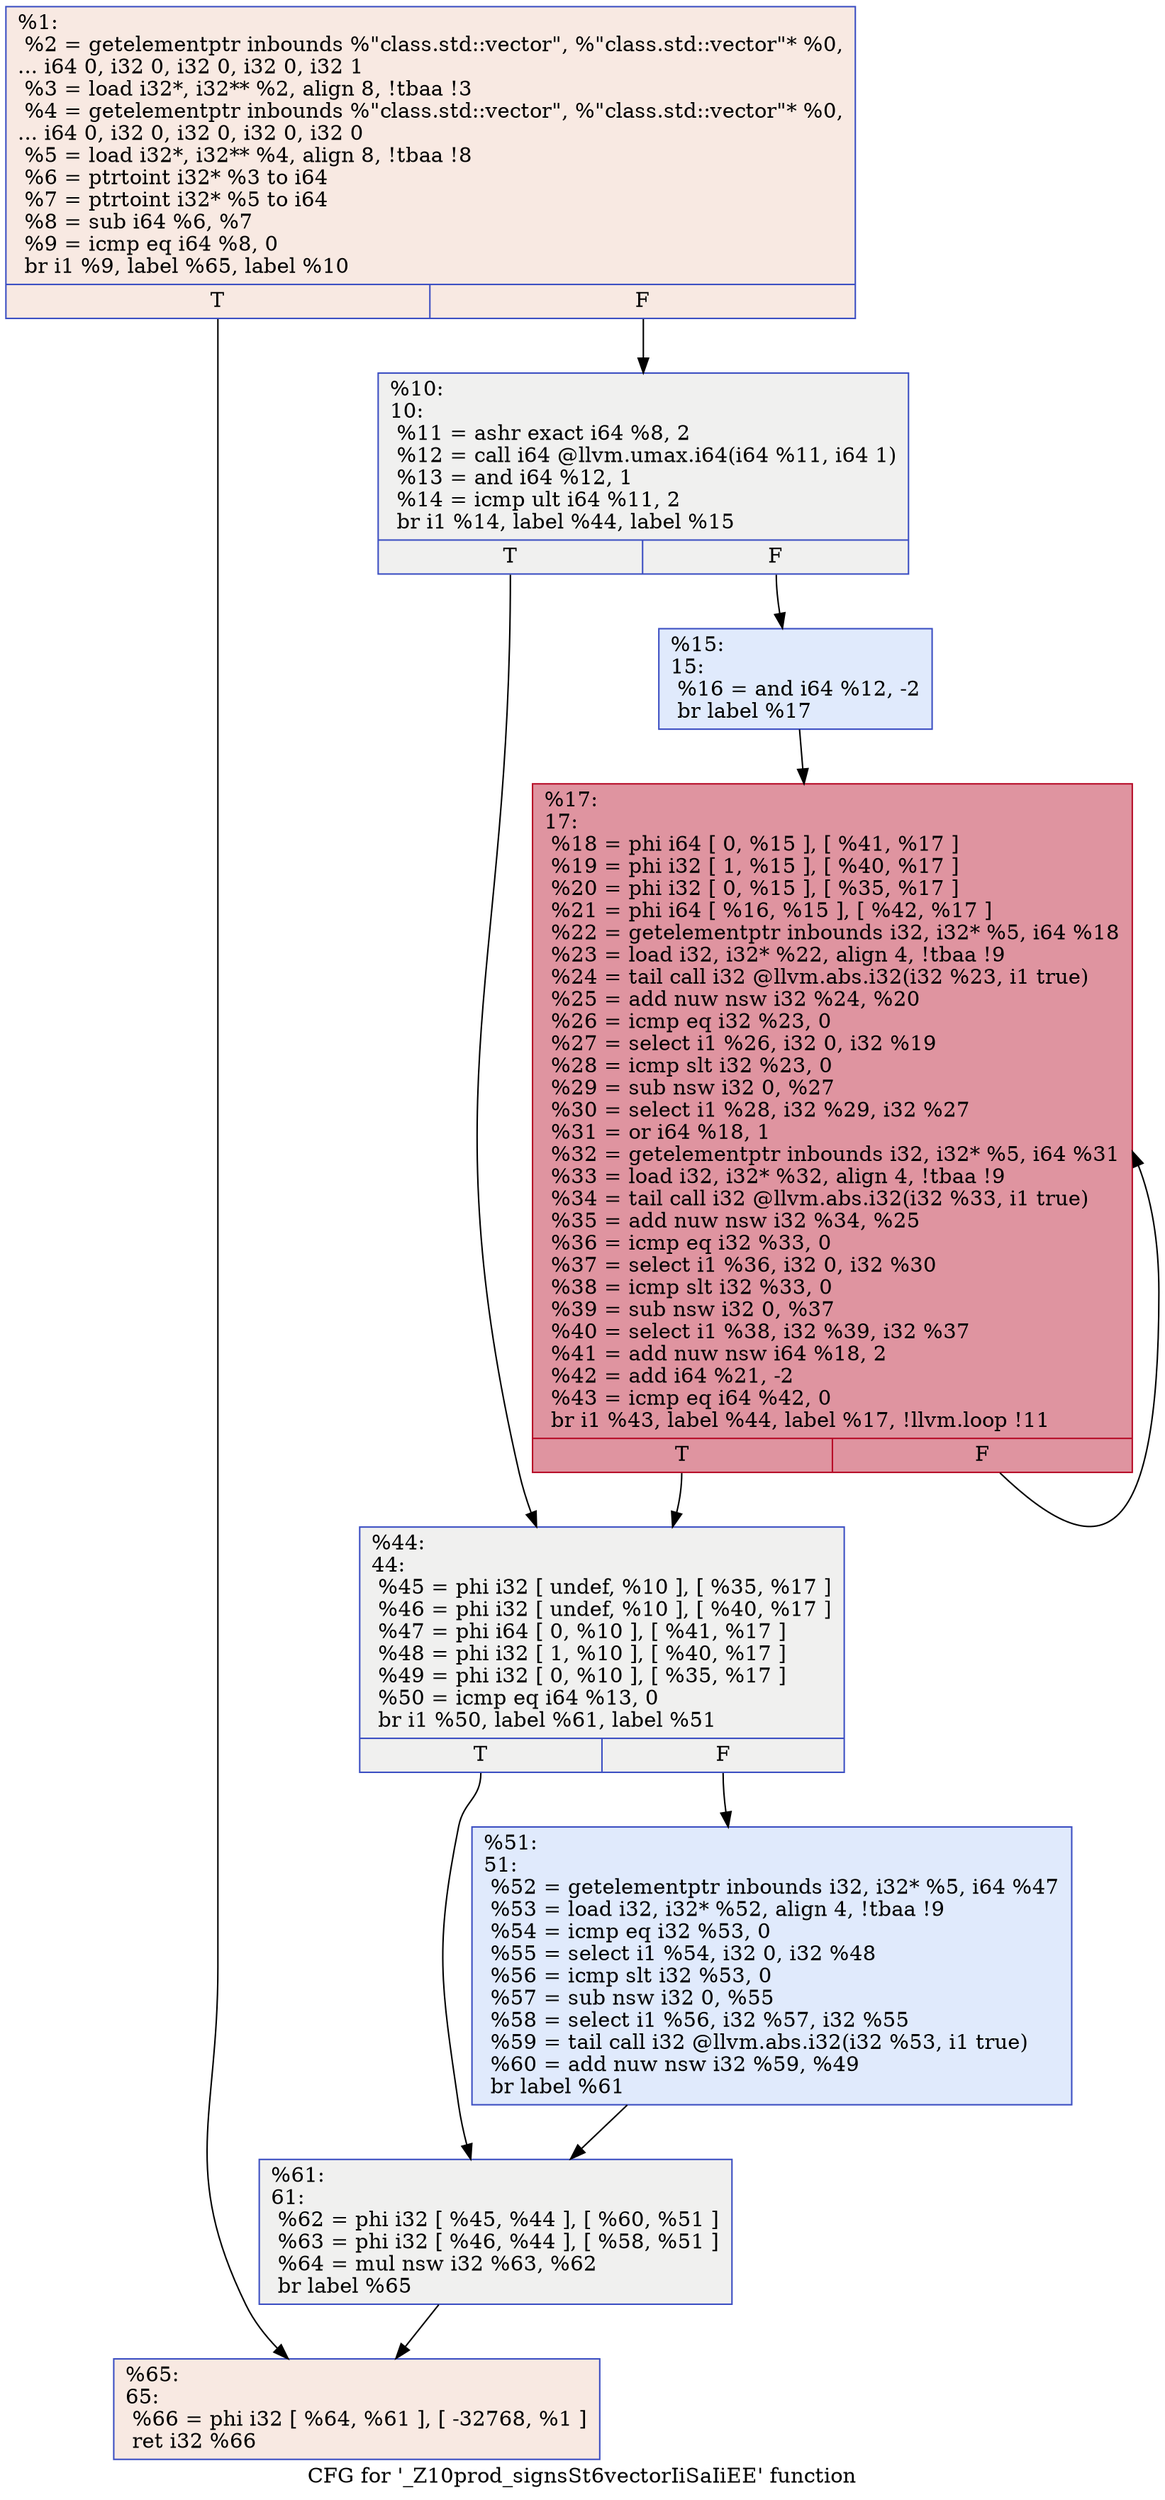 digraph "CFG for '_Z10prod_signsSt6vectorIiSaIiEE' function" {
	label="CFG for '_Z10prod_signsSt6vectorIiSaIiEE' function";

	Node0x559b2deb3580 [shape=record,color="#3d50c3ff", style=filled, fillcolor="#efcebd70",label="{%1:\l  %2 = getelementptr inbounds %\"class.std::vector\", %\"class.std::vector\"* %0,\l... i64 0, i32 0, i32 0, i32 0, i32 1\l  %3 = load i32*, i32** %2, align 8, !tbaa !3\l  %4 = getelementptr inbounds %\"class.std::vector\", %\"class.std::vector\"* %0,\l... i64 0, i32 0, i32 0, i32 0, i32 0\l  %5 = load i32*, i32** %4, align 8, !tbaa !8\l  %6 = ptrtoint i32* %3 to i64\l  %7 = ptrtoint i32* %5 to i64\l  %8 = sub i64 %6, %7\l  %9 = icmp eq i64 %8, 0\l  br i1 %9, label %65, label %10\l|{<s0>T|<s1>F}}"];
	Node0x559b2deb3580:s0 -> Node0x559b2deb4a30;
	Node0x559b2deb3580:s1 -> Node0x559b2deb4ec0;
	Node0x559b2deb4ec0 [shape=record,color="#3d50c3ff", style=filled, fillcolor="#dedcdb70",label="{%10:\l10:                                               \l  %11 = ashr exact i64 %8, 2\l  %12 = call i64 @llvm.umax.i64(i64 %11, i64 1)\l  %13 = and i64 %12, 1\l  %14 = icmp ult i64 %11, 2\l  br i1 %14, label %44, label %15\l|{<s0>T|<s1>F}}"];
	Node0x559b2deb4ec0:s0 -> Node0x559b2deb5450;
	Node0x559b2deb4ec0:s1 -> Node0x559b2deb54a0;
	Node0x559b2deb54a0 [shape=record,color="#3d50c3ff", style=filled, fillcolor="#b9d0f970",label="{%15:\l15:                                               \l  %16 = and i64 %12, -2\l  br label %17\l}"];
	Node0x559b2deb54a0 -> Node0x559b2deb56a0;
	Node0x559b2deb56a0 [shape=record,color="#b70d28ff", style=filled, fillcolor="#b70d2870",label="{%17:\l17:                                               \l  %18 = phi i64 [ 0, %15 ], [ %41, %17 ]\l  %19 = phi i32 [ 1, %15 ], [ %40, %17 ]\l  %20 = phi i32 [ 0, %15 ], [ %35, %17 ]\l  %21 = phi i64 [ %16, %15 ], [ %42, %17 ]\l  %22 = getelementptr inbounds i32, i32* %5, i64 %18\l  %23 = load i32, i32* %22, align 4, !tbaa !9\l  %24 = tail call i32 @llvm.abs.i32(i32 %23, i1 true)\l  %25 = add nuw nsw i32 %24, %20\l  %26 = icmp eq i32 %23, 0\l  %27 = select i1 %26, i32 0, i32 %19\l  %28 = icmp slt i32 %23, 0\l  %29 = sub nsw i32 0, %27\l  %30 = select i1 %28, i32 %29, i32 %27\l  %31 = or i64 %18, 1\l  %32 = getelementptr inbounds i32, i32* %5, i64 %31\l  %33 = load i32, i32* %32, align 4, !tbaa !9\l  %34 = tail call i32 @llvm.abs.i32(i32 %33, i1 true)\l  %35 = add nuw nsw i32 %34, %25\l  %36 = icmp eq i32 %33, 0\l  %37 = select i1 %36, i32 0, i32 %30\l  %38 = icmp slt i32 %33, 0\l  %39 = sub nsw i32 0, %37\l  %40 = select i1 %38, i32 %39, i32 %37\l  %41 = add nuw nsw i64 %18, 2\l  %42 = add i64 %21, -2\l  %43 = icmp eq i64 %42, 0\l  br i1 %43, label %44, label %17, !llvm.loop !11\l|{<s0>T|<s1>F}}"];
	Node0x559b2deb56a0:s0 -> Node0x559b2deb5450;
	Node0x559b2deb56a0:s1 -> Node0x559b2deb56a0;
	Node0x559b2deb5450 [shape=record,color="#3d50c3ff", style=filled, fillcolor="#dedcdb70",label="{%44:\l44:                                               \l  %45 = phi i32 [ undef, %10 ], [ %35, %17 ]\l  %46 = phi i32 [ undef, %10 ], [ %40, %17 ]\l  %47 = phi i64 [ 0, %10 ], [ %41, %17 ]\l  %48 = phi i32 [ 1, %10 ], [ %40, %17 ]\l  %49 = phi i32 [ 0, %10 ], [ %35, %17 ]\l  %50 = icmp eq i64 %13, 0\l  br i1 %50, label %61, label %51\l|{<s0>T|<s1>F}}"];
	Node0x559b2deb5450:s0 -> Node0x559b2deb7ca0;
	Node0x559b2deb5450:s1 -> Node0x559b2deb7cf0;
	Node0x559b2deb7cf0 [shape=record,color="#3d50c3ff", style=filled, fillcolor="#b9d0f970",label="{%51:\l51:                                               \l  %52 = getelementptr inbounds i32, i32* %5, i64 %47\l  %53 = load i32, i32* %52, align 4, !tbaa !9\l  %54 = icmp eq i32 %53, 0\l  %55 = select i1 %54, i32 0, i32 %48\l  %56 = icmp slt i32 %53, 0\l  %57 = sub nsw i32 0, %55\l  %58 = select i1 %56, i32 %57, i32 %55\l  %59 = tail call i32 @llvm.abs.i32(i32 %53, i1 true)\l  %60 = add nuw nsw i32 %59, %49\l  br label %61\l}"];
	Node0x559b2deb7cf0 -> Node0x559b2deb7ca0;
	Node0x559b2deb7ca0 [shape=record,color="#3d50c3ff", style=filled, fillcolor="#dedcdb70",label="{%61:\l61:                                               \l  %62 = phi i32 [ %45, %44 ], [ %60, %51 ]\l  %63 = phi i32 [ %46, %44 ], [ %58, %51 ]\l  %64 = mul nsw i32 %63, %62\l  br label %65\l}"];
	Node0x559b2deb7ca0 -> Node0x559b2deb4a30;
	Node0x559b2deb4a30 [shape=record,color="#3d50c3ff", style=filled, fillcolor="#efcebd70",label="{%65:\l65:                                               \l  %66 = phi i32 [ %64, %61 ], [ -32768, %1 ]\l  ret i32 %66\l}"];
}
